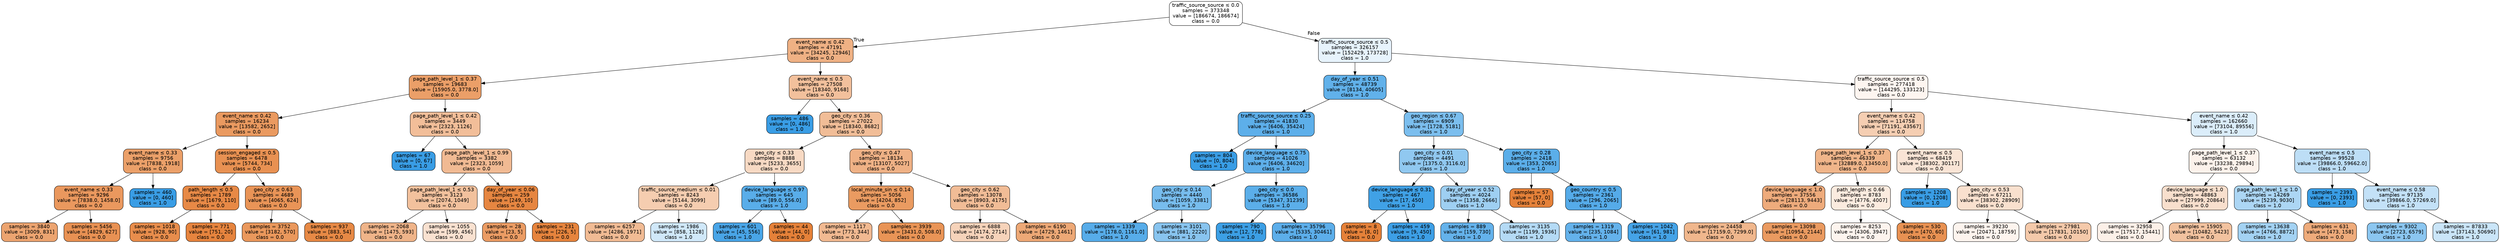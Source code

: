 digraph Tree {
node [shape=box, style="filled, rounded", color="black", fontname="helvetica"] ;
edge [fontname="helvetica"] ;
0 [label=<traffic_source_source &le; 0.0<br/>samples = 373348<br/>value = [186674, 186674]<br/>class = 0.0>, fillcolor="#ffffff"] ;
1 [label=<event_name &le; 0.42<br/>samples = 47191<br/>value = [34245, 12946]<br/>class = 0.0>, fillcolor="#efb184"] ;
0 -> 1 [labeldistance=2.5, labelangle=45, headlabel="True"] ;
2 [label=<page_path_level_1 &le; 0.37<br/>samples = 19683<br/>value = [15905.0, 3778.0]<br/>class = 0.0>, fillcolor="#eb9f68"] ;
1 -> 2 ;
3 [label=<event_name &le; 0.42<br/>samples = 16234<br/>value = [13582, 2652]<br/>class = 0.0>, fillcolor="#ea9a60"] ;
2 -> 3 ;
4 [label=<event_name &le; 0.33<br/>samples = 9756<br/>value = [7838, 1918]<br/>class = 0.0>, fillcolor="#eba069"] ;
3 -> 4 ;
5 [label=<event_name &le; 0.33<br/>samples = 9296<br/>value = [7838.0, 1458.0]<br/>class = 0.0>, fillcolor="#ea985e"] ;
4 -> 5 ;
6 [label=<samples = 3840<br/>value = [3009, 831]<br/>class = 0.0>, fillcolor="#eca470"] ;
5 -> 6 ;
7 [label=<samples = 5456<br/>value = [4829, 627]<br/>class = 0.0>, fillcolor="#e89153"] ;
5 -> 7 ;
8 [label=<samples = 460<br/>value = [0, 460]<br/>class = 1.0>, fillcolor="#399de5"] ;
4 -> 8 ;
9 [label=<session_engaged &le; 0.5<br/>samples = 6478<br/>value = [5744, 734]<br/>class = 0.0>, fillcolor="#e89152"] ;
3 -> 9 ;
10 [label=<path_length &le; 0.5<br/>samples = 1789<br/>value = [1679, 110]<br/>class = 0.0>, fillcolor="#e78946"] ;
9 -> 10 ;
11 [label=<samples = 1018<br/>value = [928, 90]<br/>class = 0.0>, fillcolor="#e88d4c"] ;
10 -> 11 ;
12 [label=<samples = 771<br/>value = [751, 20]<br/>class = 0.0>, fillcolor="#e6843e"] ;
10 -> 12 ;
13 [label=<geo_city &le; 0.63<br/>samples = 4689<br/>value = [4065, 624]<br/>class = 0.0>, fillcolor="#e99457"] ;
9 -> 13 ;
14 [label=<samples = 3752<br/>value = [3182, 570]<br/>class = 0.0>, fillcolor="#ea985c"] ;
13 -> 14 ;
15 [label=<samples = 937<br/>value = [883, 54]<br/>class = 0.0>, fillcolor="#e78945"] ;
13 -> 15 ;
16 [label=<page_path_level_1 &le; 0.42<br/>samples = 3449<br/>value = [2323, 1126]<br/>class = 0.0>, fillcolor="#f2be99"] ;
2 -> 16 ;
17 [label=<samples = 67<br/>value = [0, 67]<br/>class = 1.0>, fillcolor="#399de5"] ;
16 -> 17 ;
18 [label=<page_path_level_1 &le; 0.99<br/>samples = 3382<br/>value = [2323, 1059]<br/>class = 0.0>, fillcolor="#f1ba93"] ;
16 -> 18 ;
19 [label=<page_path_level_1 &le; 0.53<br/>samples = 3123<br/>value = [2074, 1049]<br/>class = 0.0>, fillcolor="#f2c19d"] ;
18 -> 19 ;
20 [label=<samples = 2068<br/>value = [1475, 593]<br/>class = 0.0>, fillcolor="#efb489"] ;
19 -> 20 ;
21 [label=<samples = 1055<br/>value = [599, 456]<br/>class = 0.0>, fillcolor="#f9e1d0"] ;
19 -> 21 ;
22 [label=<day_of_year &le; 0.06<br/>samples = 259<br/>value = [249, 10]<br/>class = 0.0>, fillcolor="#e68641"] ;
18 -> 22 ;
23 [label=<samples = 28<br/>value = [23, 5]<br/>class = 0.0>, fillcolor="#eb9c64"] ;
22 -> 23 ;
24 [label=<samples = 231<br/>value = [226, 5]<br/>class = 0.0>, fillcolor="#e6843d"] ;
22 -> 24 ;
25 [label=<event_name &le; 0.5<br/>samples = 27508<br/>value = [18340, 9168]<br/>class = 0.0>, fillcolor="#f2c09c"] ;
1 -> 25 ;
26 [label=<samples = 486<br/>value = [0, 486]<br/>class = 1.0>, fillcolor="#399de5"] ;
25 -> 26 ;
27 [label=<geo_city &le; 0.36<br/>samples = 27022<br/>value = [18340, 8682]<br/>class = 0.0>, fillcolor="#f1bd97"] ;
25 -> 27 ;
28 [label=<geo_city &le; 0.33<br/>samples = 8888<br/>value = [5233, 3655]<br/>class = 0.0>, fillcolor="#f7d9c3"] ;
27 -> 28 ;
29 [label=<traffic_source_medium &le; 0.01<br/>samples = 8243<br/>value = [5144, 3099]<br/>class = 0.0>, fillcolor="#f5cdb0"] ;
28 -> 29 ;
30 [label=<samples = 6257<br/>value = [4286, 1971]<br/>class = 0.0>, fillcolor="#f1bb94"] ;
29 -> 30 ;
31 [label=<samples = 1986<br/>value = [858, 1128]<br/>class = 1.0>, fillcolor="#d0e8f9"] ;
29 -> 31 ;
32 [label=<device_language &le; 0.97<br/>samples = 645<br/>value = [89.0, 556.0]<br/>class = 1.0>, fillcolor="#59ade9"] ;
28 -> 32 ;
33 [label=<samples = 601<br/>value = [45, 556]<br/>class = 1.0>, fillcolor="#49a5e7"] ;
32 -> 33 ;
34 [label=<samples = 44<br/>value = [44, 0]<br/>class = 0.0>, fillcolor="#e58139"] ;
32 -> 34 ;
35 [label=<geo_city &le; 0.47<br/>samples = 18134<br/>value = [13107, 5027]<br/>class = 0.0>, fillcolor="#efb185"] ;
27 -> 35 ;
36 [label=<local_minute_sin &le; 0.14<br/>samples = 5056<br/>value = [4204, 852]<br/>class = 0.0>, fillcolor="#ea9b61"] ;
35 -> 36 ;
37 [label=<samples = 1117<br/>value = [773, 344]<br/>class = 0.0>, fillcolor="#f1b991"] ;
36 -> 37 ;
38 [label=<samples = 3939<br/>value = [3431.0, 508.0]<br/>class = 0.0>, fillcolor="#e99456"] ;
36 -> 38 ;
39 [label=<geo_city &le; 0.62<br/>samples = 13078<br/>value = [8903, 4175]<br/>class = 0.0>, fillcolor="#f1bc96"] ;
35 -> 39 ;
40 [label=<samples = 6888<br/>value = [4174, 2714]<br/>class = 0.0>, fillcolor="#f6d3ba"] ;
39 -> 40 ;
41 [label=<samples = 6190<br/>value = [4729, 1461]<br/>class = 0.0>, fillcolor="#eda876"] ;
39 -> 41 ;
42 [label=<traffic_source_source &le; 0.5<br/>samples = 326157<br/>value = [152429, 173728]<br/>class = 1.0>, fillcolor="#e7f3fc"] ;
0 -> 42 [labeldistance=2.5, labelangle=-45, headlabel="False"] ;
43 [label=<day_of_year &le; 0.51<br/>samples = 48739<br/>value = [8134, 40605]<br/>class = 1.0>, fillcolor="#61b1ea"] ;
42 -> 43 ;
44 [label=<traffic_source_source &le; 0.25<br/>samples = 41830<br/>value = [6406, 35424]<br/>class = 1.0>, fillcolor="#5dafea"] ;
43 -> 44 ;
45 [label=<samples = 804<br/>value = [0, 804]<br/>class = 1.0>, fillcolor="#399de5"] ;
44 -> 45 ;
46 [label=<device_language &le; 0.75<br/>samples = 41026<br/>value = [6406, 34620]<br/>class = 1.0>, fillcolor="#5eafea"] ;
44 -> 46 ;
47 [label=<geo_city &le; 0.14<br/>samples = 4440<br/>value = [1059, 3381]<br/>class = 1.0>, fillcolor="#77bced"] ;
46 -> 47 ;
48 [label=<samples = 1339<br/>value = [178.0, 1161.0]<br/>class = 1.0>, fillcolor="#57ace9"] ;
47 -> 48 ;
49 [label=<samples = 3101<br/>value = [881, 2220]<br/>class = 1.0>, fillcolor="#88c4ef"] ;
47 -> 49 ;
50 [label=<geo_city &le; 0.0<br/>samples = 36586<br/>value = [5347, 31239]<br/>class = 1.0>, fillcolor="#5baee9"] ;
46 -> 50 ;
51 [label=<samples = 790<br/>value = [12, 778]<br/>class = 1.0>, fillcolor="#3c9fe5"] ;
50 -> 51 ;
52 [label=<samples = 35796<br/>value = [5335, 30461]<br/>class = 1.0>, fillcolor="#5caeea"] ;
50 -> 52 ;
53 [label=<geo_region &le; 0.67<br/>samples = 6909<br/>value = [1728, 5181]<br/>class = 1.0>, fillcolor="#7bbeee"] ;
43 -> 53 ;
54 [label=<geo_city &le; 0.01<br/>samples = 4491<br/>value = [1375.0, 3116.0]<br/>class = 1.0>, fillcolor="#90c8f0"] ;
53 -> 54 ;
55 [label=<device_language &le; 0.31<br/>samples = 467<br/>value = [17, 450]<br/>class = 1.0>, fillcolor="#40a1e6"] ;
54 -> 55 ;
56 [label=<samples = 8<br/>value = [8, 0]<br/>class = 0.0>, fillcolor="#e58139"] ;
55 -> 56 ;
57 [label=<samples = 459<br/>value = [9, 450]<br/>class = 1.0>, fillcolor="#3d9fe6"] ;
55 -> 57 ;
58 [label=<day_of_year &le; 0.52<br/>samples = 4024<br/>value = [1358, 2666]<br/>class = 1.0>, fillcolor="#9ecff2"] ;
54 -> 58 ;
59 [label=<samples = 889<br/>value = [159, 730]<br/>class = 1.0>, fillcolor="#64b2eb"] ;
58 -> 59 ;
60 [label=<samples = 3135<br/>value = [1199, 1936]<br/>class = 1.0>, fillcolor="#b4daf5"] ;
58 -> 60 ;
61 [label=<geo_city &le; 0.28<br/>samples = 2418<br/>value = [353, 2065]<br/>class = 1.0>, fillcolor="#5baee9"] ;
53 -> 61 ;
62 [label=<samples = 57<br/>value = [57, 0]<br/>class = 0.0>, fillcolor="#e58139"] ;
61 -> 62 ;
63 [label=<geo_country &le; 0.5<br/>samples = 2361<br/>value = [296, 2065]<br/>class = 1.0>, fillcolor="#55abe9"] ;
61 -> 63 ;
64 [label=<samples = 1319<br/>value = [235, 1084]<br/>class = 1.0>, fillcolor="#64b2eb"] ;
63 -> 64 ;
65 [label=<samples = 1042<br/>value = [61, 981]<br/>class = 1.0>, fillcolor="#45a3e7"] ;
63 -> 65 ;
66 [label=<traffic_source_source &le; 0.5<br/>samples = 277418<br/>value = [144295, 133123]<br/>class = 0.0>, fillcolor="#fdf5f0"] ;
42 -> 66 ;
67 [label=<event_name &le; 0.42<br/>samples = 114758<br/>value = [71191, 43567]<br/>class = 0.0>, fillcolor="#f5ceb2"] ;
66 -> 67 ;
68 [label=<page_path_level_1 &le; 0.37<br/>samples = 46339<br/>value = [32889.0, 13450.0]<br/>class = 0.0>, fillcolor="#f0b58a"] ;
67 -> 68 ;
69 [label=<device_language &le; 1.0<br/>samples = 37556<br/>value = [28113, 9443]<br/>class = 0.0>, fillcolor="#eeab7c"] ;
68 -> 69 ;
70 [label=<samples = 24458<br/>value = [17159.0, 7299.0]<br/>class = 0.0>, fillcolor="#f0b78d"] ;
69 -> 70 ;
71 [label=<samples = 13098<br/>value = [10954, 2144]<br/>class = 0.0>, fillcolor="#ea9a60"] ;
69 -> 71 ;
72 [label=<path_length &le; 0.66<br/>samples = 8783<br/>value = [4776, 4007]<br/>class = 0.0>, fillcolor="#fbebdf"] ;
68 -> 72 ;
73 [label=<samples = 8253<br/>value = [4306, 3947]<br/>class = 0.0>, fillcolor="#fdf4ee"] ;
72 -> 73 ;
74 [label=<samples = 530<br/>value = [470, 60]<br/>class = 0.0>, fillcolor="#e89152"] ;
72 -> 74 ;
75 [label=<event_name &le; 0.5<br/>samples = 68419<br/>value = [38302, 30117]<br/>class = 0.0>, fillcolor="#f9e4d5"] ;
67 -> 75 ;
76 [label=<samples = 1208<br/>value = [0, 1208]<br/>class = 1.0>, fillcolor="#399de5"] ;
75 -> 76 ;
77 [label=<geo_city &le; 0.53<br/>samples = 67211<br/>value = [38302, 28909]<br/>class = 0.0>, fillcolor="#f9e0ce"] ;
75 -> 77 ;
78 [label=<samples = 39230<br/>value = [20471, 18759]<br/>class = 0.0>, fillcolor="#fdf4ee"] ;
77 -> 78 ;
79 [label=<samples = 27981<br/>value = [17831, 10150]<br/>class = 0.0>, fillcolor="#f4c9aa"] ;
77 -> 79 ;
80 [label=<event_name &le; 0.42<br/>samples = 162660<br/>value = [73104, 89556]<br/>class = 1.0>, fillcolor="#dbedfa"] ;
66 -> 80 ;
81 [label=<page_path_level_1 &le; 0.37<br/>samples = 63132<br/>value = [33238, 29894]<br/>class = 0.0>, fillcolor="#fcf2eb"] ;
80 -> 81 ;
82 [label=<device_language &le; 1.0<br/>samples = 48863<br/>value = [27999, 20864]<br/>class = 0.0>, fillcolor="#f8dfcd"] ;
81 -> 82 ;
83 [label=<samples = 32958<br/>value = [17517, 15441]<br/>class = 0.0>, fillcolor="#fcf0e8"] ;
82 -> 83 ;
84 [label=<samples = 15905<br/>value = [10482, 5423]<br/>class = 0.0>, fillcolor="#f2c29f"] ;
82 -> 84 ;
85 [label=<page_path_level_1 &le; 1.0<br/>samples = 14269<br/>value = [5239, 9030]<br/>class = 1.0>, fillcolor="#acd6f4"] ;
81 -> 85 ;
86 [label=<samples = 13638<br/>value = [4766, 8872]<br/>class = 1.0>, fillcolor="#a3d2f3"] ;
85 -> 86 ;
87 [label=<samples = 631<br/>value = [473, 158]<br/>class = 0.0>, fillcolor="#eeab7b"] ;
85 -> 87 ;
88 [label=<event_name &le; 0.5<br/>samples = 99528<br/>value = [39866.0, 59662.0]<br/>class = 1.0>, fillcolor="#bddef6"] ;
80 -> 88 ;
89 [label=<samples = 2393<br/>value = [0, 2393]<br/>class = 1.0>, fillcolor="#399de5"] ;
88 -> 89 ;
90 [label=<event_name &le; 0.58<br/>samples = 97135<br/>value = [39866.0, 57269.0]<br/>class = 1.0>, fillcolor="#c3e1f7"] ;
88 -> 90 ;
91 [label=<samples = 9302<br/>value = [2723, 6579]<br/>class = 1.0>, fillcolor="#8bc6f0"] ;
90 -> 91 ;
92 [label=<samples = 87833<br/>value = [37143, 50690]<br/>class = 1.0>, fillcolor="#cae5f8"] ;
90 -> 92 ;
}